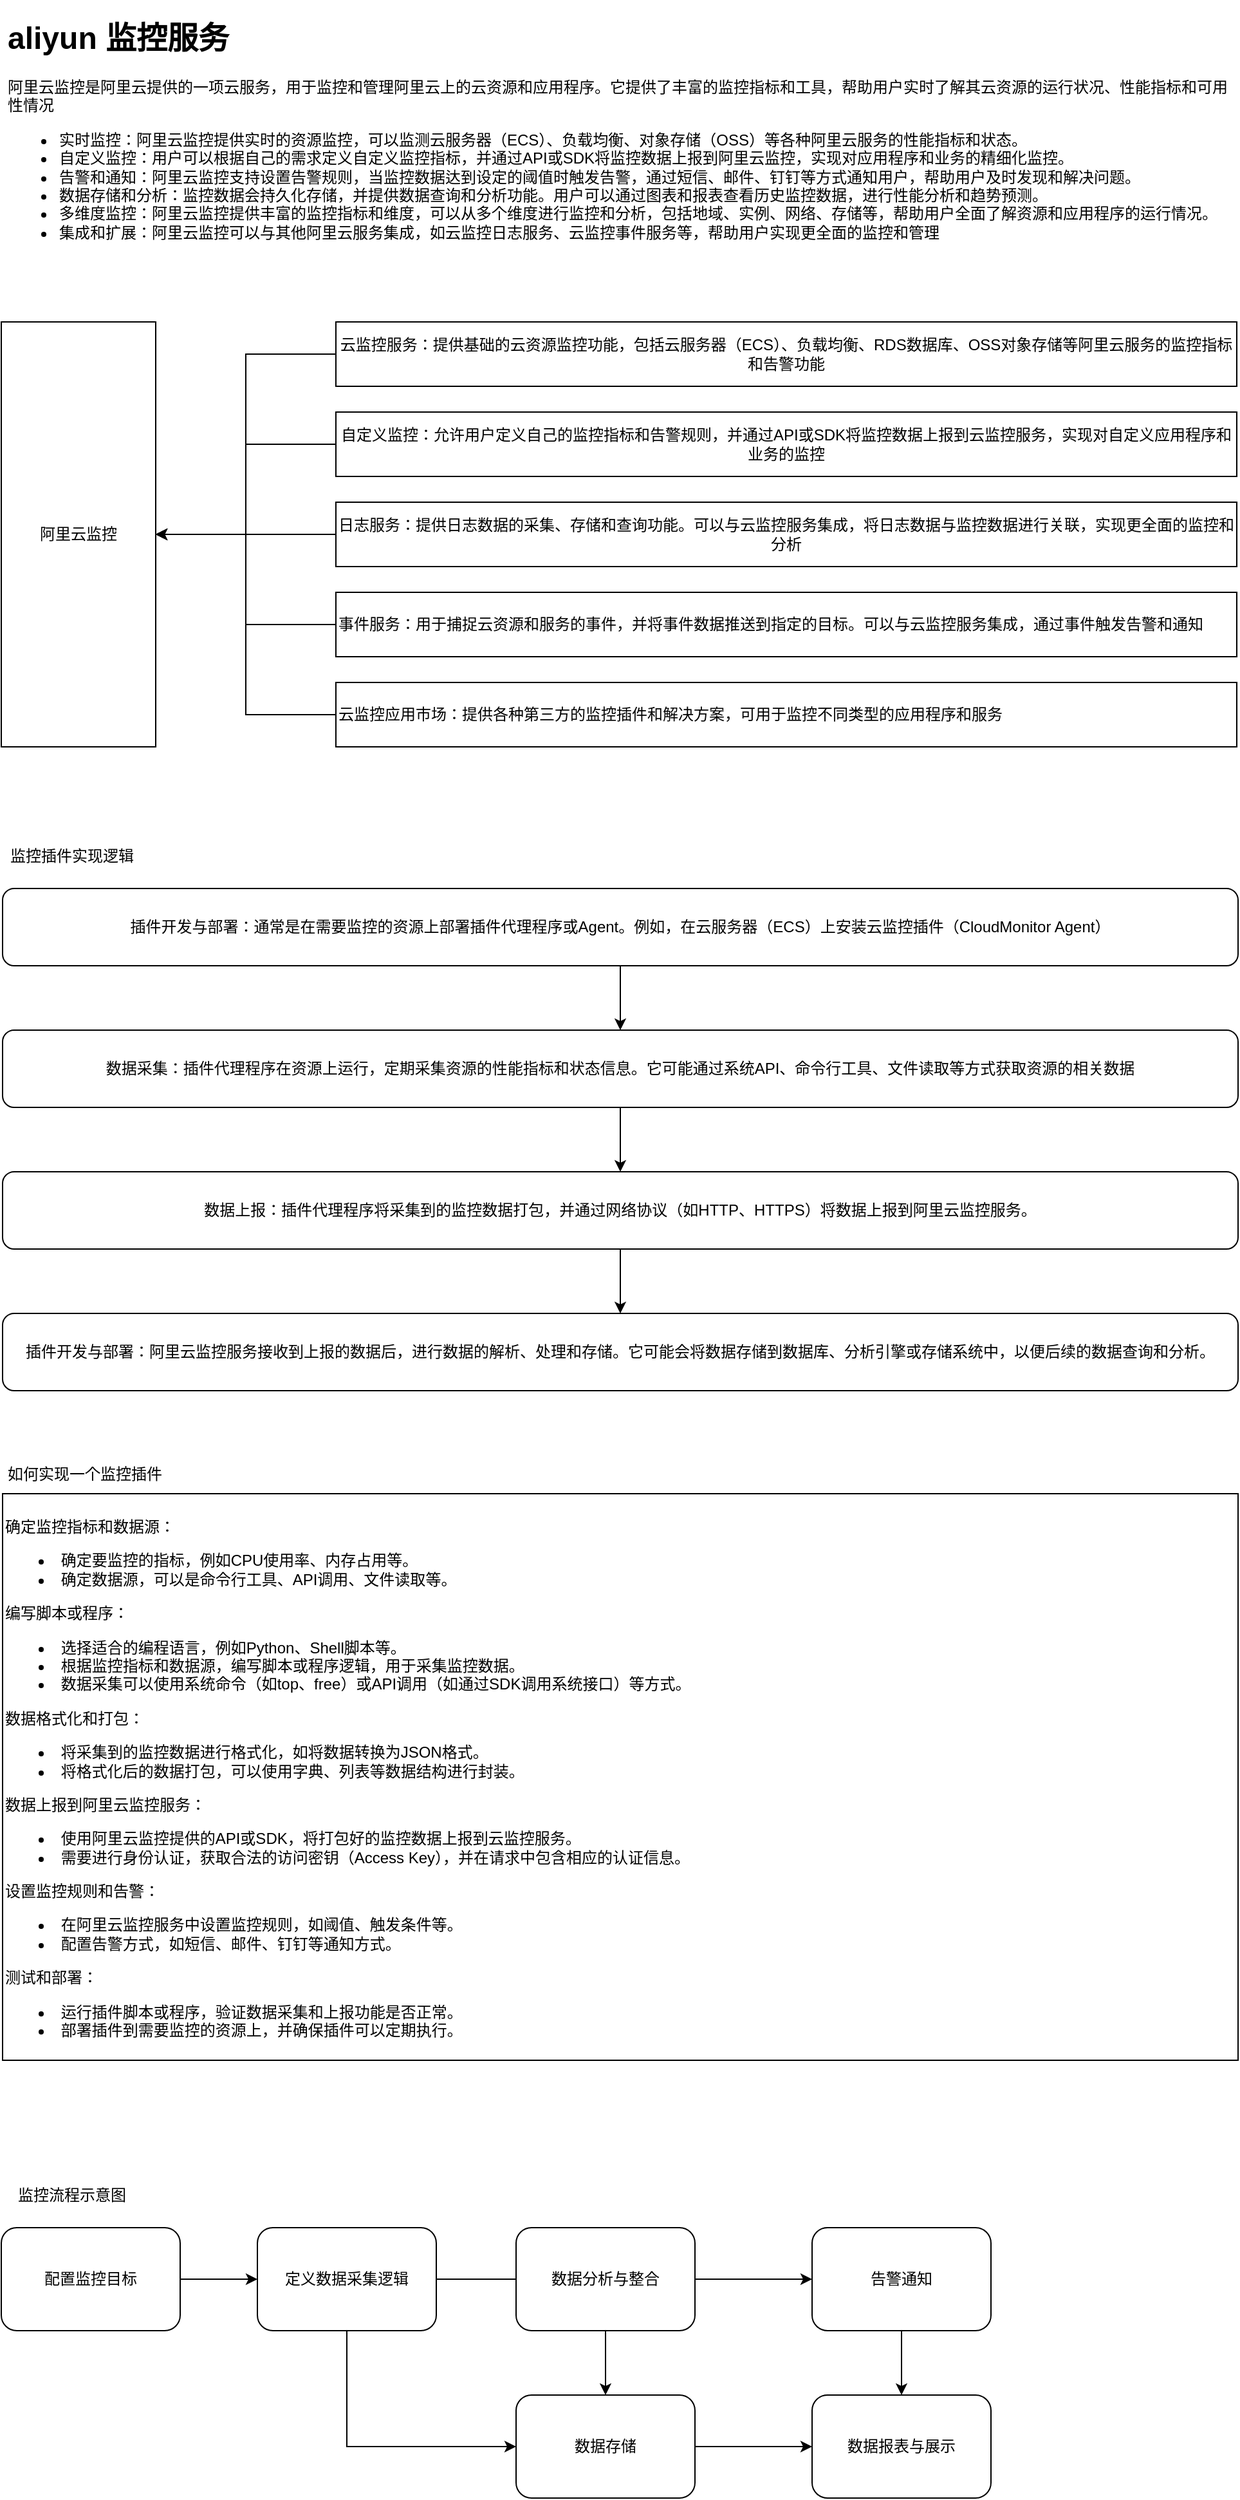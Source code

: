 <mxfile version="21.3.8" type="github">
  <diagram name="第 1 页" id="SrVqRkom7Quez6rHvEq0">
    <mxGraphModel dx="1434" dy="756" grid="1" gridSize="10" guides="1" tooltips="1" connect="1" arrows="1" fold="1" page="1" pageScale="1" pageWidth="1169" pageHeight="1654" math="0" shadow="0">
      <root>
        <mxCell id="0" />
        <mxCell id="1" parent="0" />
        <mxCell id="ClJIuVaFxzLPGe9Ce5QV-2" value="&lt;h1&gt;aliyun 监控服务&lt;/h1&gt;&lt;p&gt;阿里云监控是阿里云提供的一项云服务，用于监控和管理阿里云上的云资源和应用程序。它提供了丰富的监控指标和工具，帮助用户实时了解其云资源的运行状况、性能指标和可用性情况&lt;br&gt;&lt;/p&gt;&lt;p&gt;&lt;/p&gt;&lt;ul&gt;&lt;li&gt;实时监控：阿里云监控提供实时的资源监控，可以监测云服务器（ECS）、负载均衡、对象存储（OSS）等各种阿里云服务的性能指标和状态。&lt;/li&gt;&lt;li&gt;自定义监控：用户可以根据自己的需求定义自定义监控指标，并通过API或SDK将监控数据上报到阿里云监控，实现对应用程序和业务的精细化监控。&lt;/li&gt;&lt;li&gt;告警和通知：阿里云监控支持设置告警规则，当监控数据达到设定的阈值时触发告警，通过短信、邮件、钉钉等方式通知用户，帮助用户及时发现和解决问题。&lt;/li&gt;&lt;li&gt;数据存储和分析：监控数据会持久化存储，并提供数据查询和分析功能。用户可以通过图表和报表查看历史监控数据，进行性能分析和趋势预测。&lt;/li&gt;&lt;li&gt;多维度监控：阿里云监控提供丰富的监控指标和维度，可以从多个维度进行监控和分析，包括地域、实例、网络、存储等，帮助用户全面了解资源和应用程序的运行情况。&lt;/li&gt;&lt;li&gt;集成和扩展：阿里云监控可以与其他阿里云服务集成，如云监控日志服务、云监控事件服务等，帮助用户实现更全面的监控和管理&lt;/li&gt;&lt;/ul&gt;&lt;p&gt;&lt;/p&gt;" style="text;html=1;strokeColor=none;fillColor=none;spacing=5;spacingTop=-20;whiteSpace=wrap;overflow=hidden;rounded=0;" parent="1" vertex="1">
          <mxGeometry x="120" y="70" width="960" height="200" as="geometry" />
        </mxCell>
        <mxCell id="ClJIuVaFxzLPGe9Ce5QV-4" value="阿里云监控" style="rounded=0;whiteSpace=wrap;html=1;" parent="1" vertex="1">
          <mxGeometry x="120" y="310" width="120" height="330" as="geometry" />
        </mxCell>
        <mxCell id="ClJIuVaFxzLPGe9Ce5QV-13" style="edgeStyle=orthogonalEdgeStyle;rounded=0;orthogonalLoop=1;jettySize=auto;html=1;entryX=1;entryY=0.5;entryDx=0;entryDy=0;" parent="1" source="ClJIuVaFxzLPGe9Ce5QV-5" target="ClJIuVaFxzLPGe9Ce5QV-4" edge="1">
          <mxGeometry relative="1" as="geometry" />
        </mxCell>
        <mxCell id="ClJIuVaFxzLPGe9Ce5QV-5" value="云监控服务：提供基础的云资源监控功能，包括云服务器（ECS）、负载均衡、RDS数据库、OSS对象存储等阿里云服务的监控指标和告警功能" style="rounded=0;whiteSpace=wrap;html=1;align=center;" parent="1" vertex="1">
          <mxGeometry x="380" y="310" width="700" height="50" as="geometry" />
        </mxCell>
        <mxCell id="ClJIuVaFxzLPGe9Ce5QV-14" style="edgeStyle=orthogonalEdgeStyle;rounded=0;orthogonalLoop=1;jettySize=auto;html=1;entryX=1;entryY=0.5;entryDx=0;entryDy=0;" parent="1" source="ClJIuVaFxzLPGe9Ce5QV-6" target="ClJIuVaFxzLPGe9Ce5QV-4" edge="1">
          <mxGeometry relative="1" as="geometry" />
        </mxCell>
        <mxCell id="ClJIuVaFxzLPGe9Ce5QV-6" value="自定义监控：允许用户定义自己的监控指标和告警规则，并通过API或SDK将监控数据上报到云监控服务，实现对自定义应用程序和业务的监控" style="rounded=0;whiteSpace=wrap;html=1;" parent="1" vertex="1">
          <mxGeometry x="380" y="380" width="700" height="50" as="geometry" />
        </mxCell>
        <mxCell id="ClJIuVaFxzLPGe9Ce5QV-17" style="edgeStyle=orthogonalEdgeStyle;rounded=0;orthogonalLoop=1;jettySize=auto;html=1;entryX=1;entryY=0.5;entryDx=0;entryDy=0;" parent="1" source="ClJIuVaFxzLPGe9Ce5QV-7" target="ClJIuVaFxzLPGe9Ce5QV-4" edge="1">
          <mxGeometry relative="1" as="geometry" />
        </mxCell>
        <mxCell id="ClJIuVaFxzLPGe9Ce5QV-7" value="云监控应用市场：提供各种第三方的监控插件和解决方案，可用于监控不同类型的应用程序和服务" style="rounded=0;whiteSpace=wrap;html=1;align=left;" parent="1" vertex="1">
          <mxGeometry x="380" y="590" width="700" height="50" as="geometry" />
        </mxCell>
        <mxCell id="ClJIuVaFxzLPGe9Ce5QV-16" style="edgeStyle=orthogonalEdgeStyle;rounded=0;orthogonalLoop=1;jettySize=auto;html=1;entryX=1;entryY=0.5;entryDx=0;entryDy=0;" parent="1" source="ClJIuVaFxzLPGe9Ce5QV-8" target="ClJIuVaFxzLPGe9Ce5QV-4" edge="1">
          <mxGeometry relative="1" as="geometry" />
        </mxCell>
        <mxCell id="ClJIuVaFxzLPGe9Ce5QV-8" value="事件服务：用于捕捉云资源和服务的事件，并将事件数据推送到指定的目标。可以与云监控服务集成，通过事件触发告警和通知" style="rounded=0;whiteSpace=wrap;html=1;align=left;" parent="1" vertex="1">
          <mxGeometry x="380" y="520" width="700" height="50" as="geometry" />
        </mxCell>
        <mxCell id="ClJIuVaFxzLPGe9Ce5QV-15" style="edgeStyle=orthogonalEdgeStyle;rounded=0;orthogonalLoop=1;jettySize=auto;html=1;" parent="1" source="ClJIuVaFxzLPGe9Ce5QV-9" target="ClJIuVaFxzLPGe9Ce5QV-4" edge="1">
          <mxGeometry relative="1" as="geometry" />
        </mxCell>
        <mxCell id="ClJIuVaFxzLPGe9Ce5QV-9" value="日志服务：提供日志数据的采集、存储和查询功能。可以与云监控服务集成，将日志数据与监控数据进行关联，实现更全面的监控和分析" style="rounded=0;whiteSpace=wrap;html=1;" parent="1" vertex="1">
          <mxGeometry x="380" y="450" width="700" height="50" as="geometry" />
        </mxCell>
        <mxCell id="ClJIuVaFxzLPGe9Ce5QV-32" value="监控插件实现逻辑" style="text;html=1;strokeColor=none;fillColor=none;align=center;verticalAlign=middle;whiteSpace=wrap;rounded=0;" parent="1" vertex="1">
          <mxGeometry x="120" y="710" width="110" height="30" as="geometry" />
        </mxCell>
        <mxCell id="ClJIuVaFxzLPGe9Ce5QV-38" style="edgeStyle=orthogonalEdgeStyle;rounded=0;orthogonalLoop=1;jettySize=auto;html=1;entryX=0.5;entryY=0;entryDx=0;entryDy=0;" parent="1" source="ClJIuVaFxzLPGe9Ce5QV-33" target="ClJIuVaFxzLPGe9Ce5QV-34" edge="1">
          <mxGeometry relative="1" as="geometry" />
        </mxCell>
        <mxCell id="ClJIuVaFxzLPGe9Ce5QV-33" value="插件开发与部署：通常是在需要监控的资源上部署插件代理程序或Agent。例如，在云服务器（ECS）上安装云监控插件（CloudMonitor Agent）" style="rounded=1;whiteSpace=wrap;html=1;" parent="1" vertex="1">
          <mxGeometry x="121" y="750" width="960" height="60" as="geometry" />
        </mxCell>
        <mxCell id="ClJIuVaFxzLPGe9Ce5QV-39" style="edgeStyle=orthogonalEdgeStyle;rounded=0;orthogonalLoop=1;jettySize=auto;html=1;" parent="1" source="ClJIuVaFxzLPGe9Ce5QV-34" target="ClJIuVaFxzLPGe9Ce5QV-35" edge="1">
          <mxGeometry relative="1" as="geometry" />
        </mxCell>
        <mxCell id="ClJIuVaFxzLPGe9Ce5QV-34" value="数据采集：插件代理程序在资源上运行，定期采集资源的性能指标和状态信息。它可能通过系统API、命令行工具、文件读取等方式获取资源的相关数据" style="rounded=1;whiteSpace=wrap;html=1;" parent="1" vertex="1">
          <mxGeometry x="121" y="860" width="960" height="60" as="geometry" />
        </mxCell>
        <mxCell id="ClJIuVaFxzLPGe9Ce5QV-40" style="edgeStyle=orthogonalEdgeStyle;rounded=0;orthogonalLoop=1;jettySize=auto;html=1;" parent="1" source="ClJIuVaFxzLPGe9Ce5QV-35" target="ClJIuVaFxzLPGe9Ce5QV-36" edge="1">
          <mxGeometry relative="1" as="geometry" />
        </mxCell>
        <mxCell id="ClJIuVaFxzLPGe9Ce5QV-35" value="数据上报：插件代理程序将采集到的监控数据打包，并通过网络协议（如HTTP、HTTPS）将数据上报到阿里云监控服务。" style="rounded=1;whiteSpace=wrap;html=1;" parent="1" vertex="1">
          <mxGeometry x="121" y="970" width="960" height="60" as="geometry" />
        </mxCell>
        <mxCell id="ClJIuVaFxzLPGe9Ce5QV-36" value="插件开发与部署：阿里云监控服务接收到上报的数据后，进行数据的解析、处理和存储。它可能会将数据存储到数据库、分析引擎或存储系统中，以便后续的数据查询和分析。" style="rounded=1;whiteSpace=wrap;html=1;" parent="1" vertex="1">
          <mxGeometry x="121" y="1080" width="960" height="60" as="geometry" />
        </mxCell>
        <mxCell id="ClJIuVaFxzLPGe9Ce5QV-41" value="如何实现一个监控插件" style="text;html=1;strokeColor=none;fillColor=none;align=center;verticalAlign=middle;whiteSpace=wrap;rounded=0;" parent="1" vertex="1">
          <mxGeometry x="120" y="1190" width="130" height="30" as="geometry" />
        </mxCell>
        <mxCell id="ClJIuVaFxzLPGe9Ce5QV-43" value="&lt;br&gt;&lt;span style=&quot;background-color: initial;&quot;&gt;确定监控指标和数据源：&lt;/span&gt;&lt;br&gt;&lt;ul&gt;&lt;li&gt;&lt;span style=&quot;background-color: initial; white-space: pre;&quot;&gt; &lt;/span&gt;&lt;span style=&quot;background-color: initial;&quot;&gt;确定要监控的指标，例如CPU使用率、内存占用等。&lt;/span&gt;&lt;/li&gt;&lt;li&gt;&lt;span style=&quot;background-color: initial; white-space: pre;&quot;&gt; &lt;/span&gt;&lt;span style=&quot;background-color: initial;&quot;&gt;确定数据源，可以是命令行工具、API调用、文件读取等。&lt;/span&gt;&lt;/li&gt;&lt;/ul&gt;&lt;span style=&quot;background-color: initial;&quot;&gt;编写脚本或程序：&lt;/span&gt;&lt;br&gt;&lt;ul&gt;&lt;li&gt;&lt;span style=&quot;background-color: initial; white-space: pre;&quot;&gt; &lt;/span&gt;&lt;span style=&quot;background-color: initial;&quot;&gt;选择适合的编程语言，例如Python、Shell脚本等。&lt;/span&gt;&lt;/li&gt;&lt;li&gt;&lt;span style=&quot;background-color: initial; white-space: pre;&quot;&gt; &lt;/span&gt;&lt;span style=&quot;background-color: initial;&quot;&gt;根据监控指标和数据源，编写脚本或程序逻辑，用于采集监控数据。&lt;/span&gt;&lt;/li&gt;&lt;li&gt;&lt;span style=&quot;background-color: initial; white-space: pre;&quot;&gt; &lt;/span&gt;&lt;span style=&quot;background-color: initial;&quot;&gt;数据采集可以使用系统命令（如top、free）或API调用（如通过SDK调用系统接口）等方式。&lt;/span&gt;&lt;/li&gt;&lt;/ul&gt;&lt;span style=&quot;background-color: initial;&quot;&gt;数据格式化和打包：&lt;/span&gt;&lt;br&gt;&lt;ul&gt;&lt;li&gt;&lt;span style=&quot;background-color: initial; white-space: pre;&quot;&gt; &lt;/span&gt;&lt;span style=&quot;background-color: initial;&quot;&gt;将采集到的监控数据进行格式化，如将数据转换为JSON格式。&lt;/span&gt;&lt;/li&gt;&lt;li&gt;&lt;span style=&quot;background-color: initial; white-space: pre;&quot;&gt; &lt;/span&gt;&lt;span style=&quot;background-color: initial;&quot;&gt;将格式化后的数据打包，可以使用字典、列表等数据结构进行封装。&lt;/span&gt;&lt;/li&gt;&lt;/ul&gt;&lt;span style=&quot;background-color: initial;&quot;&gt;数据上报到阿里云监控服务：&lt;/span&gt;&lt;br&gt;&lt;ul&gt;&lt;li&gt;&lt;span style=&quot;background-color: initial; white-space: pre;&quot;&gt; &lt;/span&gt;&lt;span style=&quot;background-color: initial;&quot;&gt;使用阿里云监控提供的API或SDK，将打包好的监控数据上报到云监控服务。&lt;/span&gt;&lt;/li&gt;&lt;li&gt;&lt;span style=&quot;background-color: initial; white-space: pre;&quot;&gt; &lt;/span&gt;&lt;span style=&quot;background-color: initial;&quot;&gt;需要进行身份认证，获取合法的访问密钥（Access Key），并在请求中包含相应的认证信息。&lt;/span&gt;&lt;/li&gt;&lt;/ul&gt;&lt;span style=&quot;background-color: initial;&quot;&gt;设置监控规则和告警：&lt;/span&gt;&lt;br&gt;&lt;ul&gt;&lt;li&gt;&lt;span style=&quot;background-color: initial; white-space: pre;&quot;&gt; &lt;/span&gt;&lt;span style=&quot;background-color: initial;&quot;&gt;在阿里云监控服务中设置监控规则，如阈值、触发条件等。&lt;/span&gt;&lt;/li&gt;&lt;li&gt;&lt;span style=&quot;background-color: initial; white-space: pre;&quot;&gt; &lt;/span&gt;&lt;span style=&quot;background-color: initial;&quot;&gt;配置告警方式，如短信、邮件、钉钉等通知方式。&lt;/span&gt;&lt;/li&gt;&lt;/ul&gt;&lt;span style=&quot;background-color: initial;&quot;&gt;测试和部署：&lt;/span&gt;&lt;br&gt;&lt;ul&gt;&lt;li&gt;&lt;span style=&quot;background-color: initial; white-space: pre;&quot;&gt; &lt;/span&gt;&lt;span style=&quot;background-color: initial;&quot;&gt;运行插件脚本或程序，验证数据采集和上报功能是否正常。&lt;/span&gt;&lt;/li&gt;&lt;li&gt;&lt;span style=&quot;background-color: initial; white-space: pre;&quot;&gt; &lt;/span&gt;&lt;span style=&quot;background-color: initial;&quot;&gt;部署插件到需要监控的资源上，并确保插件可以定期执行。&lt;/span&gt;&lt;/li&gt;&lt;/ul&gt;" style="rounded=0;whiteSpace=wrap;html=1;align=left;" parent="1" vertex="1">
          <mxGeometry x="121" y="1220" width="960" height="440" as="geometry" />
        </mxCell>
        <mxCell id="-sGsfNm8v3Kvli_I_1yl-14" style="edgeStyle=orthogonalEdgeStyle;rounded=0;orthogonalLoop=1;jettySize=auto;html=1;exitX=1;exitY=0.5;exitDx=0;exitDy=0;" edge="1" parent="1" source="-sGsfNm8v3Kvli_I_1yl-7" target="-sGsfNm8v3Kvli_I_1yl-8">
          <mxGeometry relative="1" as="geometry" />
        </mxCell>
        <mxCell id="-sGsfNm8v3Kvli_I_1yl-7" value="配置监控目标" style="rounded=1;whiteSpace=wrap;html=1;" vertex="1" parent="1">
          <mxGeometry x="120" y="1790" width="139" height="80" as="geometry" />
        </mxCell>
        <mxCell id="-sGsfNm8v3Kvli_I_1yl-15" style="edgeStyle=orthogonalEdgeStyle;rounded=0;orthogonalLoop=1;jettySize=auto;html=1;exitX=1;exitY=0.5;exitDx=0;exitDy=0;" edge="1" parent="1" source="-sGsfNm8v3Kvli_I_1yl-8" target="-sGsfNm8v3Kvli_I_1yl-9">
          <mxGeometry relative="1" as="geometry" />
        </mxCell>
        <mxCell id="-sGsfNm8v3Kvli_I_1yl-19" style="edgeStyle=orthogonalEdgeStyle;rounded=0;orthogonalLoop=1;jettySize=auto;html=1;exitX=0.5;exitY=1;exitDx=0;exitDy=0;entryX=0;entryY=0.5;entryDx=0;entryDy=0;" edge="1" parent="1" source="-sGsfNm8v3Kvli_I_1yl-8" target="-sGsfNm8v3Kvli_I_1yl-9">
          <mxGeometry relative="1" as="geometry" />
        </mxCell>
        <mxCell id="-sGsfNm8v3Kvli_I_1yl-8" value="定义数据采集逻辑" style="rounded=1;whiteSpace=wrap;html=1;" vertex="1" parent="1">
          <mxGeometry x="319" y="1790" width="139" height="80" as="geometry" />
        </mxCell>
        <mxCell id="-sGsfNm8v3Kvli_I_1yl-20" style="edgeStyle=orthogonalEdgeStyle;rounded=0;orthogonalLoop=1;jettySize=auto;html=1;exitX=1;exitY=0.5;exitDx=0;exitDy=0;" edge="1" parent="1" source="-sGsfNm8v3Kvli_I_1yl-9" target="-sGsfNm8v3Kvli_I_1yl-12">
          <mxGeometry relative="1" as="geometry" />
        </mxCell>
        <mxCell id="-sGsfNm8v3Kvli_I_1yl-9" value="数据存储" style="rounded=1;whiteSpace=wrap;html=1;" vertex="1" parent="1">
          <mxGeometry x="520" y="1920" width="139" height="80" as="geometry" />
        </mxCell>
        <mxCell id="-sGsfNm8v3Kvli_I_1yl-17" style="edgeStyle=orthogonalEdgeStyle;rounded=0;orthogonalLoop=1;jettySize=auto;html=1;exitX=1;exitY=0.5;exitDx=0;exitDy=0;entryX=0;entryY=0.5;entryDx=0;entryDy=0;" edge="1" parent="1" source="-sGsfNm8v3Kvli_I_1yl-10" target="-sGsfNm8v3Kvli_I_1yl-11">
          <mxGeometry relative="1" as="geometry" />
        </mxCell>
        <mxCell id="-sGsfNm8v3Kvli_I_1yl-10" value="数据分析与整合" style="rounded=1;whiteSpace=wrap;html=1;" vertex="1" parent="1">
          <mxGeometry x="520" y="1790" width="139" height="80" as="geometry" />
        </mxCell>
        <mxCell id="-sGsfNm8v3Kvli_I_1yl-18" style="edgeStyle=orthogonalEdgeStyle;rounded=0;orthogonalLoop=1;jettySize=auto;html=1;exitX=0.5;exitY=1;exitDx=0;exitDy=0;" edge="1" parent="1" source="-sGsfNm8v3Kvli_I_1yl-11" target="-sGsfNm8v3Kvli_I_1yl-12">
          <mxGeometry relative="1" as="geometry" />
        </mxCell>
        <mxCell id="-sGsfNm8v3Kvli_I_1yl-11" value="告警通知" style="rounded=1;whiteSpace=wrap;html=1;" vertex="1" parent="1">
          <mxGeometry x="750" y="1790" width="139" height="80" as="geometry" />
        </mxCell>
        <mxCell id="-sGsfNm8v3Kvli_I_1yl-12" value="数据报表与展示" style="rounded=1;whiteSpace=wrap;html=1;" vertex="1" parent="1">
          <mxGeometry x="750" y="1920" width="139" height="80" as="geometry" />
        </mxCell>
        <mxCell id="-sGsfNm8v3Kvli_I_1yl-21" value="监控流程示意图" style="text;html=1;strokeColor=none;fillColor=none;align=center;verticalAlign=middle;whiteSpace=wrap;rounded=0;" vertex="1" parent="1">
          <mxGeometry x="120" y="1750" width="110" height="30" as="geometry" />
        </mxCell>
      </root>
    </mxGraphModel>
  </diagram>
</mxfile>
